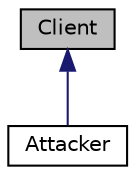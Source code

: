 digraph "Client"
{
 // LATEX_PDF_SIZE
  edge [fontname="Helvetica",fontsize="10",labelfontname="Helvetica",labelfontsize="10"];
  node [fontname="Helvetica",fontsize="10",shape=record];
  Node1 [label="Client",height=0.2,width=0.4,color="black", fillcolor="grey75", style="filled", fontcolor="black",tooltip="класс Client демонстрирует действия доказывающего"];
  Node1 -> Node2 [dir="back",color="midnightblue",fontsize="10",style="solid",fontname="Helvetica"];
  Node2 [label="Attacker",height=0.2,width=0.4,color="black", fillcolor="white", style="filled",URL="$class_attacker.html",tooltip="Класс Attacker показывает демонстрацию атаки возпроизведения Каждый метод класса забирает из последне..."];
}
